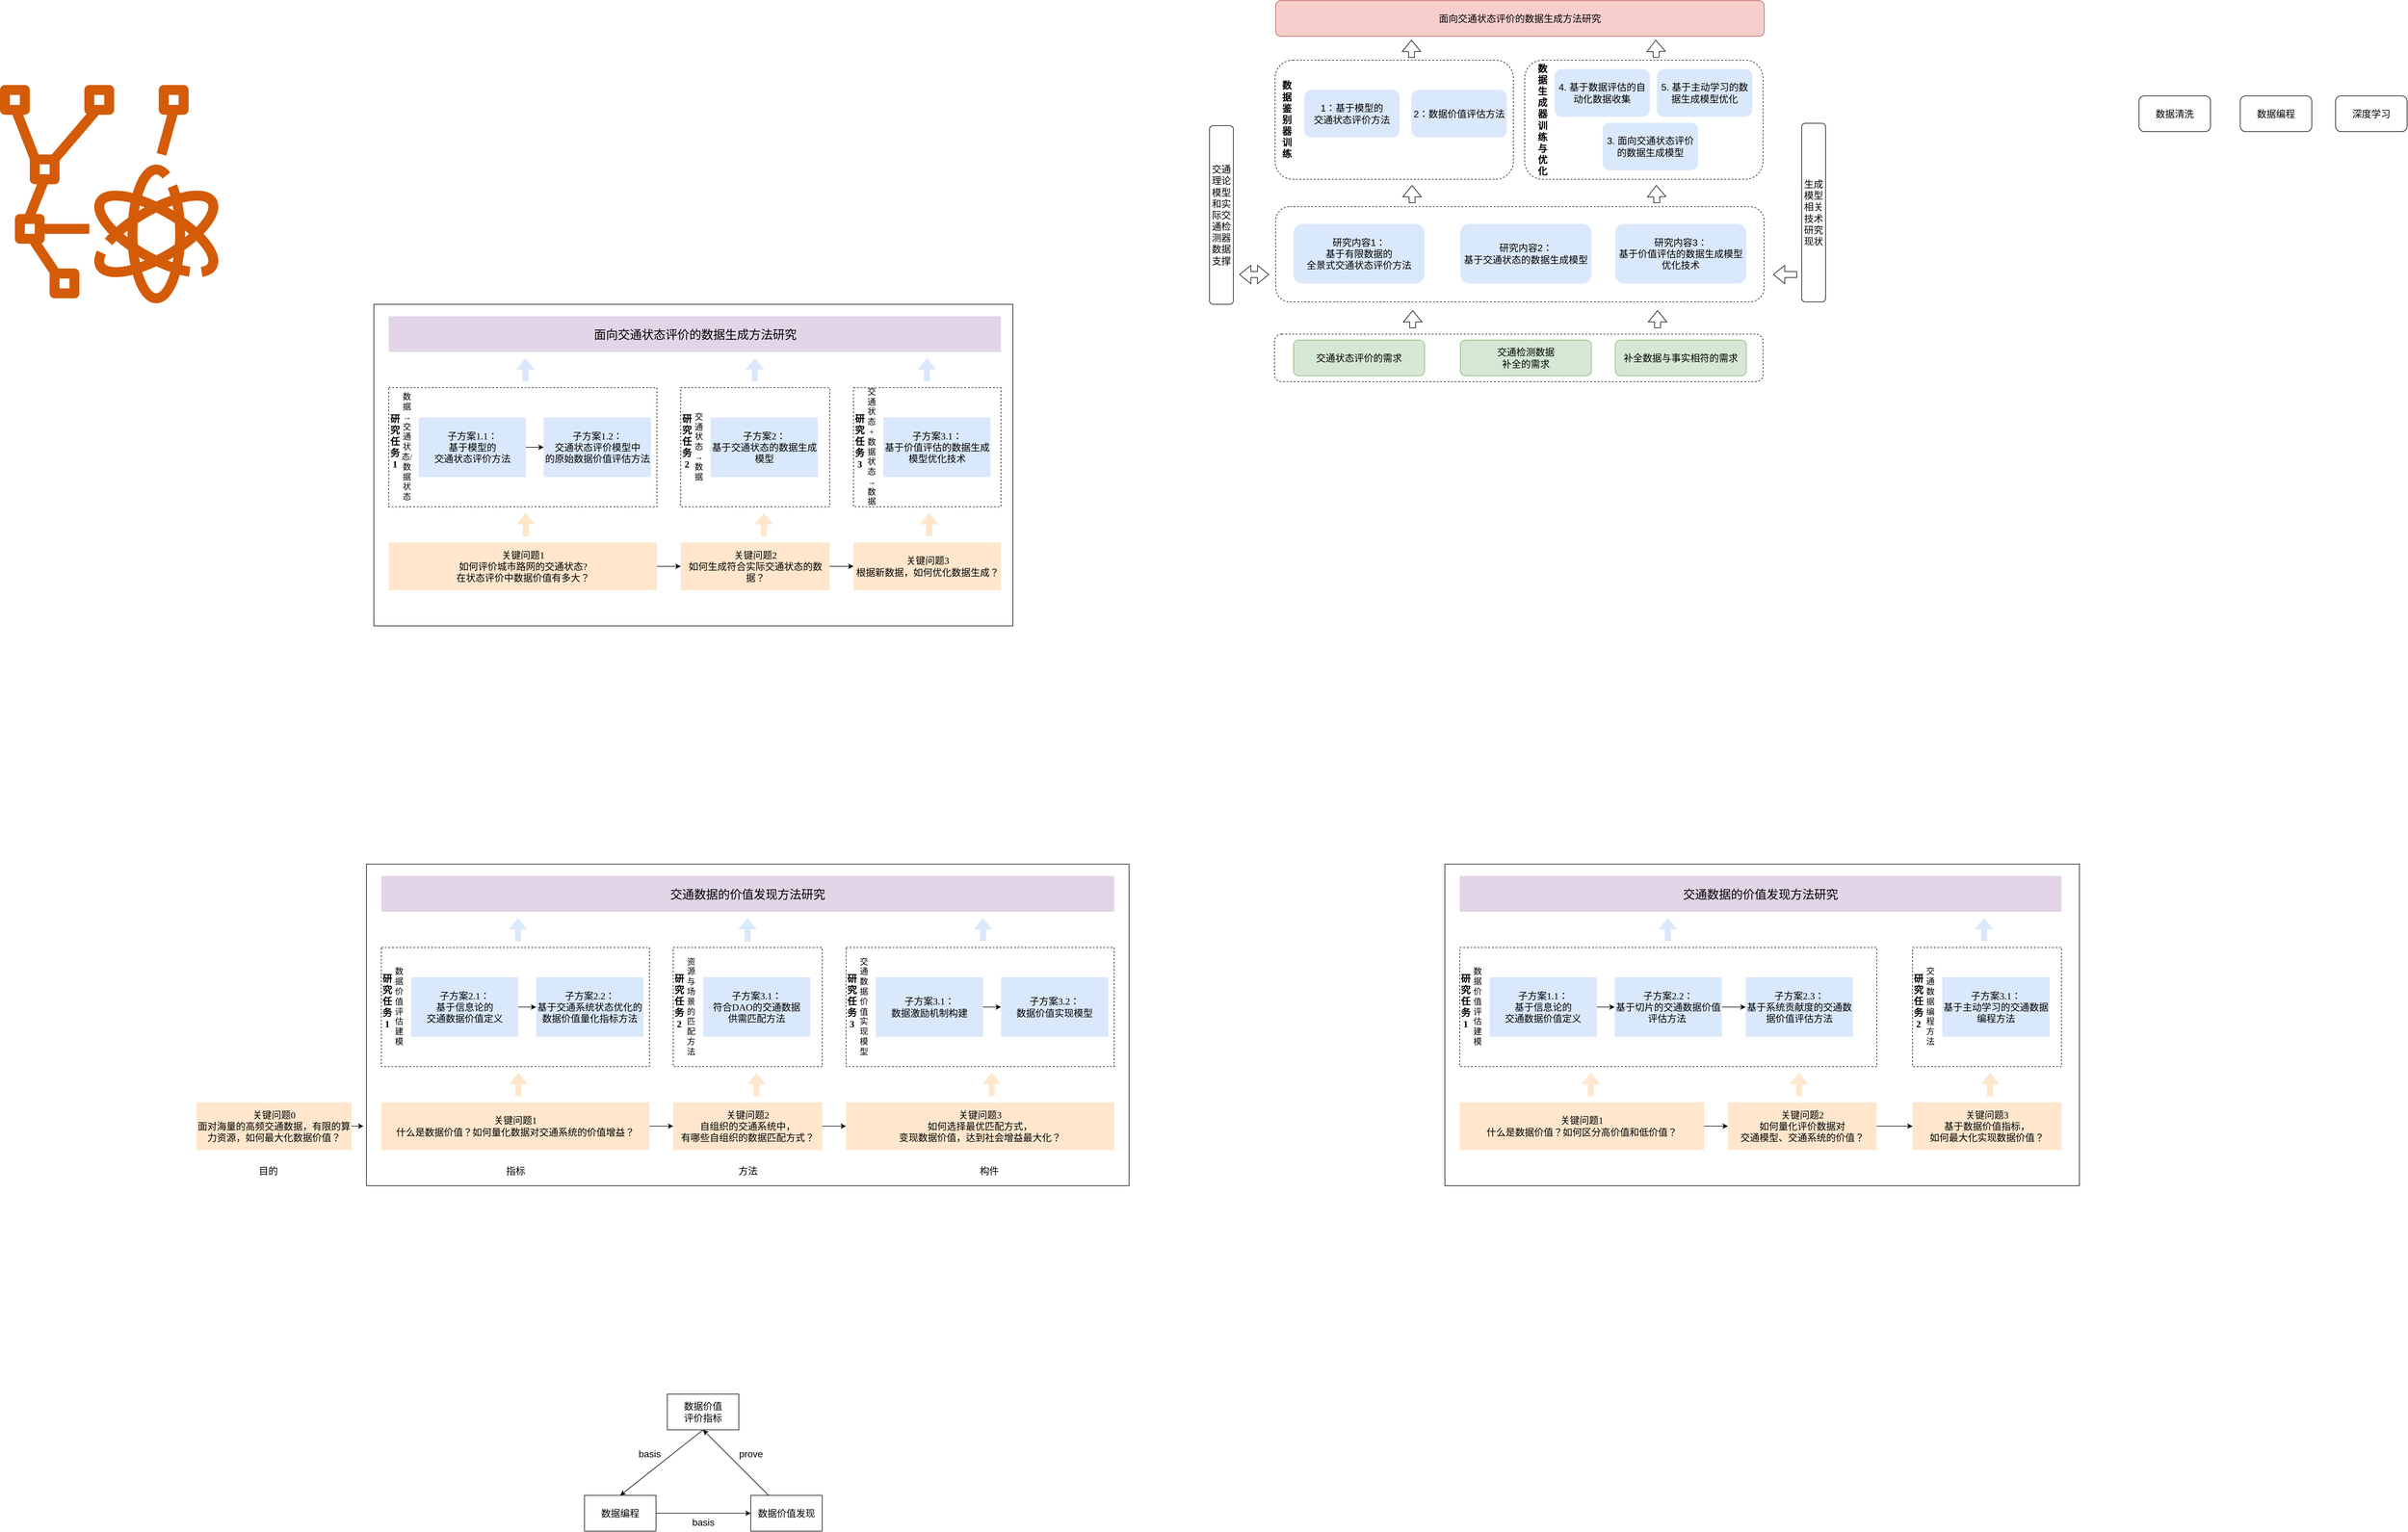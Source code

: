 <mxfile version="20.8.20" type="github">
  <diagram id="SlGQAyXAIa_Ibs_cdTL7" name="第 1 页">
    <mxGraphModel dx="1953" dy="2302" grid="1" gridSize="10" guides="1" tooltips="1" connect="1" arrows="1" fold="1" page="1" pageScale="1" pageWidth="827" pageHeight="1169" math="1" shadow="0">
      <root>
        <mxCell id="0" />
        <mxCell id="1" parent="0" />
        <mxCell id="OhdJKjMLPSLkUOPBoB3H-64" value="" style="rounded=1;whiteSpace=wrap;html=1;fontFamily=Helvetica;fontSize=16;fillColor=none;dashed=1;" vertex="1" parent="1">
          <mxGeometry x="2279" y="-560" width="820" height="80" as="geometry" />
        </mxCell>
        <mxCell id="OhdJKjMLPSLkUOPBoB3H-24" value="" style="rounded=1;whiteSpace=wrap;html=1;fontFamily=Helvetica;fontSize=16;fillColor=none;dashed=1;" vertex="1" parent="1">
          <mxGeometry x="2699" y="-1020" width="400" height="200" as="geometry" />
        </mxCell>
        <mxCell id="OhdJKjMLPSLkUOPBoB3H-23" value="" style="rounded=1;whiteSpace=wrap;html=1;fontFamily=Helvetica;fontSize=16;fillColor=none;dashed=1;" vertex="1" parent="1">
          <mxGeometry x="2280" y="-1020" width="400" height="200" as="geometry" />
        </mxCell>
        <mxCell id="cVe11yx6Q2O1CDadm9Du-27" value="" style="rounded=0;whiteSpace=wrap;html=1;fontSize=16;" parent="1" vertex="1">
          <mxGeometry x="755" y="330" width="1280" height="540" as="geometry" />
        </mxCell>
        <mxCell id="ovte4Cg9hebVTWwPrr68-1" value="&lt;font style=&quot;font-size: 20px;&quot;&gt;交通数据的价值发现方法研究​&lt;/font&gt;" style="rounded=0;whiteSpace=wrap;html=1;fillColor=#e1d5e7;strokeColor=none;fontSize=16;fontFamily=Times New Roman;" parent="1" vertex="1">
          <mxGeometry x="780" y="350" width="1230" height="60" as="geometry" />
        </mxCell>
        <mxCell id="cVe11yx6Q2O1CDadm9Du-20" style="edgeStyle=orthogonalEdgeStyle;rounded=0;orthogonalLoop=1;jettySize=auto;html=1;entryX=0;entryY=0.5;entryDx=0;entryDy=0;" parent="1" source="ovIKTIvtyWdodCo4Q1BT-9" target="cVe11yx6Q2O1CDadm9Du-7" edge="1">
          <mxGeometry relative="1" as="geometry" />
        </mxCell>
        <mxCell id="ovIKTIvtyWdodCo4Q1BT-9" value="关键问题1&lt;br&gt;什么是数据价值？如何量化数据对交通系统的价值增益？" style="rounded=0;whiteSpace=wrap;html=1;fontSize=16;fillColor=#ffe6cc;strokeColor=none;fontFamily=Times New Roman;" parent="1" vertex="1">
          <mxGeometry x="780" y="730" width="450" height="80" as="geometry" />
        </mxCell>
        <mxCell id="ovIKTIvtyWdodCo4Q1BT-21" value="" style="rounded=0;whiteSpace=wrap;html=1;fontFamily=Times New Roman;fontSize=14;fillColor=none;dashed=1;" parent="1" vertex="1">
          <mxGeometry x="780" y="470" width="450" height="200" as="geometry" />
        </mxCell>
        <mxCell id="ovIKTIvtyWdodCo4Q1BT-22" value="&lt;span style=&quot;font-weight: normal;&quot;&gt;子方案2.2：&lt;br&gt;基于交通系统状态优化的数据价值量化指标方法&lt;br&gt;&lt;/span&gt;" style="rounded=0;whiteSpace=wrap;html=1;fillColor=#dae8fc;strokeColor=none;fontSize=16;fontStyle=1;flipH=0;flipV=0;fontFamily=Times New Roman;" parent="1" vertex="1">
          <mxGeometry x="1040" y="520" width="180" height="100" as="geometry" />
        </mxCell>
        <mxCell id="ovIKTIvtyWdodCo4Q1BT-23" value="&lt;b&gt;研究任务1&lt;/b&gt;" style="rounded=0;whiteSpace=wrap;html=1;fontSize=16;fillColor=none;strokeColor=none;fontFamily=Times New Roman;" parent="1" vertex="1">
          <mxGeometry x="780" y="530" width="20" height="60" as="geometry" />
        </mxCell>
        <mxCell id="ovIKTIvtyWdodCo4Q1BT-24" value="数据价值评估建模" style="rounded=0;whiteSpace=wrap;html=1;fontSize=14;fillColor=none;strokeColor=none;fontFamily=Times New Roman;" parent="1" vertex="1">
          <mxGeometry x="800" y="540" width="20" height="60" as="geometry" />
        </mxCell>
        <mxCell id="ovIKTIvtyWdodCo4Q1BT-29" style="edgeStyle=orthogonalEdgeStyle;rounded=0;orthogonalLoop=1;jettySize=auto;html=1;entryX=0;entryY=0.5;entryDx=0;entryDy=0;fontFamily=Times New Roman;fontSize=14;" parent="1" source="ovIKTIvtyWdodCo4Q1BT-28" target="ovIKTIvtyWdodCo4Q1BT-22" edge="1">
          <mxGeometry relative="1" as="geometry" />
        </mxCell>
        <mxCell id="ovIKTIvtyWdodCo4Q1BT-28" value="&lt;span style=&quot;font-weight: normal;&quot;&gt;子方案2.1：&lt;br&gt;&lt;/span&gt;&lt;span style=&quot;font-weight: normal;&quot;&gt;基于信息论的&lt;br&gt;交通数据价值定义&lt;br&gt;&lt;/span&gt;" style="rounded=0;whiteSpace=wrap;html=1;fillColor=#dae8fc;strokeColor=none;fontSize=16;fontStyle=1;flipH=0;flipV=0;fontFamily=Times New Roman;" parent="1" vertex="1">
          <mxGeometry x="830" y="520" width="180" height="100" as="geometry" />
        </mxCell>
        <mxCell id="ovIKTIvtyWdodCo4Q1BT-31" value="" style="shape=flexArrow;endArrow=classic;html=1;rounded=0;fontFamily=Times New Roman;fontSize=14;fillColor=#ffe6cc;strokeColor=none;" parent="1" edge="1">
          <mxGeometry x="0.5" y="-240" width="50" height="50" relative="1" as="geometry">
            <mxPoint x="1010" y="720" as="sourcePoint" />
            <mxPoint x="1010" y="680" as="targetPoint" />
            <mxPoint as="offset" />
          </mxGeometry>
        </mxCell>
        <mxCell id="ovIKTIvtyWdodCo4Q1BT-34" value="" style="shape=flexArrow;endArrow=classic;html=1;rounded=0;fontFamily=Times New Roman;fontSize=14;fillColor=#dae8fc;strokeColor=none;" parent="1" edge="1">
          <mxGeometry x="0.5" y="-240" width="50" height="50" relative="1" as="geometry">
            <mxPoint x="1009.43" y="460" as="sourcePoint" />
            <mxPoint x="1009.43" y="420" as="targetPoint" />
            <mxPoint as="offset" />
          </mxGeometry>
        </mxCell>
        <mxCell id="cVe11yx6Q2O1CDadm9Du-1" value="" style="rounded=0;whiteSpace=wrap;html=1;fontFamily=Times New Roman;fontSize=14;fillColor=none;dashed=1;" parent="1" vertex="1">
          <mxGeometry x="1270" y="470" width="250" height="200" as="geometry" />
        </mxCell>
        <mxCell id="cVe11yx6Q2O1CDadm9Du-3" value="&lt;b&gt;研究任务2&lt;/b&gt;" style="rounded=0;whiteSpace=wrap;html=1;fontSize=16;fillColor=none;strokeColor=none;fontFamily=Times New Roman;" parent="1" vertex="1">
          <mxGeometry x="1270" y="530" width="20" height="60" as="geometry" />
        </mxCell>
        <mxCell id="cVe11yx6Q2O1CDadm9Du-4" value="资源与场景的匹配方法" style="rounded=0;whiteSpace=wrap;html=1;fontSize=14;fillColor=none;strokeColor=none;fontFamily=Times New Roman;" parent="1" vertex="1">
          <mxGeometry x="1290" y="540" width="20" height="60" as="geometry" />
        </mxCell>
        <mxCell id="cVe11yx6Q2O1CDadm9Du-6" value="&lt;span style=&quot;font-weight: normal;&quot;&gt;子方案3.1：&lt;br&gt;&lt;/span&gt;&lt;span style=&quot;font-weight: normal;&quot;&gt;符合DAO的交通数据&lt;br&gt;供需匹配方法&lt;br&gt;&lt;/span&gt;" style="rounded=0;whiteSpace=wrap;html=1;fillColor=#dae8fc;strokeColor=none;fontSize=16;fontStyle=1;flipH=0;flipV=0;fontFamily=Times New Roman;" parent="1" vertex="1">
          <mxGeometry x="1320" y="520" width="180" height="100" as="geometry" />
        </mxCell>
        <mxCell id="cVe11yx6Q2O1CDadm9Du-28" style="edgeStyle=orthogonalEdgeStyle;rounded=0;orthogonalLoop=1;jettySize=auto;html=1;entryX=0;entryY=0.5;entryDx=0;entryDy=0;fontSize=16;" parent="1" source="cVe11yx6Q2O1CDadm9Du-7" target="cVe11yx6Q2O1CDadm9Du-15" edge="1">
          <mxGeometry relative="1" as="geometry" />
        </mxCell>
        <mxCell id="cVe11yx6Q2O1CDadm9Du-7" value="关键问题2&lt;br&gt;自组织的交通系统中，&lt;br&gt;有哪些自组织的数据匹配方式？" style="rounded=0;whiteSpace=wrap;html=1;fontSize=16;fillColor=#ffe6cc;strokeColor=none;fontFamily=Times New Roman;" parent="1" vertex="1">
          <mxGeometry x="1270" y="730" width="250" height="80" as="geometry" />
        </mxCell>
        <mxCell id="cVe11yx6Q2O1CDadm9Du-8" value="" style="shape=flexArrow;endArrow=classic;html=1;rounded=0;fontFamily=Times New Roman;fontSize=14;fillColor=#ffe6cc;strokeColor=none;" parent="1" edge="1">
          <mxGeometry x="0.5" y="-240" width="50" height="50" relative="1" as="geometry">
            <mxPoint x="1409.71" y="720" as="sourcePoint" />
            <mxPoint x="1409.71" y="680" as="targetPoint" />
            <mxPoint as="offset" />
          </mxGeometry>
        </mxCell>
        <mxCell id="cVe11yx6Q2O1CDadm9Du-9" value="" style="rounded=0;whiteSpace=wrap;html=1;fontFamily=Times New Roman;fontSize=14;fillColor=none;dashed=1;" parent="1" vertex="1">
          <mxGeometry x="1560" y="470" width="450" height="200" as="geometry" />
        </mxCell>
        <mxCell id="cVe11yx6Q2O1CDadm9Du-10" value="&lt;span style=&quot;font-weight: normal;&quot;&gt;子方案3.2：&lt;br&gt;数据价值实现模型&lt;br&gt;&lt;/span&gt;" style="rounded=0;whiteSpace=wrap;html=1;fillColor=#dae8fc;strokeColor=none;fontSize=16;fontStyle=1;flipH=0;flipV=0;fontFamily=Times New Roman;" parent="1" vertex="1">
          <mxGeometry x="1820" y="520" width="180" height="100" as="geometry" />
        </mxCell>
        <mxCell id="cVe11yx6Q2O1CDadm9Du-11" value="&lt;b&gt;研究任务3&lt;/b&gt;" style="rounded=0;whiteSpace=wrap;html=1;fontSize=16;fillColor=none;strokeColor=none;fontFamily=Times New Roman;" parent="1" vertex="1">
          <mxGeometry x="1560" y="530" width="20" height="60" as="geometry" />
        </mxCell>
        <mxCell id="cVe11yx6Q2O1CDadm9Du-12" value="交通数据价值实现模型" style="rounded=0;whiteSpace=wrap;html=1;fontSize=14;fillColor=none;strokeColor=none;fontFamily=Times New Roman;" parent="1" vertex="1">
          <mxGeometry x="1580" y="540" width="20" height="60" as="geometry" />
        </mxCell>
        <mxCell id="cVe11yx6Q2O1CDadm9Du-13" style="edgeStyle=orthogonalEdgeStyle;rounded=0;orthogonalLoop=1;jettySize=auto;html=1;entryX=0;entryY=0.5;entryDx=0;entryDy=0;fontFamily=Times New Roman;fontSize=14;" parent="1" source="cVe11yx6Q2O1CDadm9Du-14" target="cVe11yx6Q2O1CDadm9Du-10" edge="1">
          <mxGeometry relative="1" as="geometry" />
        </mxCell>
        <mxCell id="cVe11yx6Q2O1CDadm9Du-14" value="&lt;span style=&quot;font-weight: normal;&quot;&gt;子方案3.1：&lt;br&gt;&lt;/span&gt;&lt;span style=&quot;font-weight: normal;&quot;&gt;数据激励机制构建&lt;br&gt;&lt;/span&gt;" style="rounded=0;whiteSpace=wrap;html=1;fillColor=#dae8fc;strokeColor=none;fontSize=16;fontStyle=1;flipH=0;flipV=0;fontFamily=Times New Roman;" parent="1" vertex="1">
          <mxGeometry x="1610" y="520" width="180" height="100" as="geometry" />
        </mxCell>
        <mxCell id="cVe11yx6Q2O1CDadm9Du-15" value="关键问题3&lt;br&gt;如何选择最优匹配方式，&lt;br&gt;变现数据价值，达到社会增益最大化？" style="rounded=0;whiteSpace=wrap;html=1;fontSize=16;fillColor=#ffe6cc;strokeColor=none;fontFamily=Times New Roman;" parent="1" vertex="1">
          <mxGeometry x="1560" y="730" width="450" height="80" as="geometry" />
        </mxCell>
        <mxCell id="cVe11yx6Q2O1CDadm9Du-16" value="" style="shape=flexArrow;endArrow=classic;html=1;rounded=0;fontFamily=Times New Roman;fontSize=14;fillColor=#ffe6cc;strokeColor=none;" parent="1" edge="1">
          <mxGeometry x="0.5" y="-240" width="50" height="50" relative="1" as="geometry">
            <mxPoint x="1804.43" y="720" as="sourcePoint" />
            <mxPoint x="1804.43" y="680" as="targetPoint" />
            <mxPoint as="offset" />
          </mxGeometry>
        </mxCell>
        <mxCell id="cVe11yx6Q2O1CDadm9Du-19" style="edgeStyle=orthogonalEdgeStyle;rounded=0;orthogonalLoop=1;jettySize=auto;html=1;" parent="1" source="cVe11yx6Q2O1CDadm9Du-18" edge="1">
          <mxGeometry relative="1" as="geometry">
            <mxPoint x="750" y="770" as="targetPoint" />
          </mxGeometry>
        </mxCell>
        <mxCell id="cVe11yx6Q2O1CDadm9Du-18" value="关键问题0&lt;br&gt;面对海量的高频交通数据，有限的算力资源，如何最大化数据价值？" style="rounded=0;whiteSpace=wrap;html=1;fontSize=16;fillColor=#ffe6cc;strokeColor=none;fontFamily=Times New Roman;" parent="1" vertex="1">
          <mxGeometry x="470" y="730" width="260" height="80" as="geometry" />
        </mxCell>
        <mxCell id="cVe11yx6Q2O1CDadm9Du-21" value="目的" style="text;html=1;align=center;verticalAlign=middle;resizable=0;points=[];autosize=1;strokeColor=none;fillColor=none;fontSize=16;" parent="1" vertex="1">
          <mxGeometry x="560" y="830" width="60" height="30" as="geometry" />
        </mxCell>
        <mxCell id="cVe11yx6Q2O1CDadm9Du-22" value="指标" style="text;html=1;align=center;verticalAlign=middle;resizable=0;points=[];autosize=1;strokeColor=none;fillColor=none;fontSize=16;" parent="1" vertex="1">
          <mxGeometry x="975" y="830" width="60" height="30" as="geometry" />
        </mxCell>
        <mxCell id="cVe11yx6Q2O1CDadm9Du-23" value="方法" style="text;html=1;align=center;verticalAlign=middle;resizable=0;points=[];autosize=1;strokeColor=none;fillColor=none;fontSize=16;" parent="1" vertex="1">
          <mxGeometry x="1365" y="830" width="60" height="30" as="geometry" />
        </mxCell>
        <mxCell id="cVe11yx6Q2O1CDadm9Du-24" value="构件" style="text;html=1;align=center;verticalAlign=middle;resizable=0;points=[];autosize=1;strokeColor=none;fillColor=none;fontSize=16;" parent="1" vertex="1">
          <mxGeometry x="1770" y="830" width="60" height="30" as="geometry" />
        </mxCell>
        <mxCell id="cVe11yx6Q2O1CDadm9Du-25" value="" style="shape=flexArrow;endArrow=classic;html=1;rounded=0;fontFamily=Times New Roman;fontSize=14;fillColor=#dae8fc;strokeColor=none;" parent="1" edge="1">
          <mxGeometry x="0.5" y="-240" width="50" height="50" relative="1" as="geometry">
            <mxPoint x="1394.58" y="460.0" as="sourcePoint" />
            <mxPoint x="1394.58" y="420.0" as="targetPoint" />
            <mxPoint as="offset" />
          </mxGeometry>
        </mxCell>
        <mxCell id="cVe11yx6Q2O1CDadm9Du-26" value="" style="shape=flexArrow;endArrow=classic;html=1;rounded=0;fontFamily=Times New Roman;fontSize=14;fillColor=#dae8fc;strokeColor=none;" parent="1" edge="1">
          <mxGeometry x="0.5" y="-240" width="50" height="50" relative="1" as="geometry">
            <mxPoint x="1790" y="460.0" as="sourcePoint" />
            <mxPoint x="1790" y="420.0" as="targetPoint" />
            <mxPoint as="offset" />
          </mxGeometry>
        </mxCell>
        <mxCell id="cVe11yx6Q2O1CDadm9Du-33" style="edgeStyle=none;rounded=0;orthogonalLoop=1;jettySize=auto;html=1;entryX=0.5;entryY=0;entryDx=0;entryDy=0;fontSize=16;exitX=0.5;exitY=1;exitDx=0;exitDy=0;" parent="1" source="cVe11yx6Q2O1CDadm9Du-29" target="cVe11yx6Q2O1CDadm9Du-30" edge="1">
          <mxGeometry relative="1" as="geometry" />
        </mxCell>
        <mxCell id="cVe11yx6Q2O1CDadm9Du-29" value="数据价值&lt;br&gt;评价指标" style="rounded=0;whiteSpace=wrap;html=1;fontSize=16;" parent="1" vertex="1">
          <mxGeometry x="1260" y="1220" width="120" height="60" as="geometry" />
        </mxCell>
        <mxCell id="cVe11yx6Q2O1CDadm9Du-34" style="edgeStyle=none;rounded=0;orthogonalLoop=1;jettySize=auto;html=1;entryX=0;entryY=0.5;entryDx=0;entryDy=0;fontSize=16;" parent="1" source="cVe11yx6Q2O1CDadm9Du-30" target="cVe11yx6Q2O1CDadm9Du-31" edge="1">
          <mxGeometry relative="1" as="geometry" />
        </mxCell>
        <mxCell id="cVe11yx6Q2O1CDadm9Du-30" value="数据编程" style="rounded=0;whiteSpace=wrap;html=1;fontSize=16;" parent="1" vertex="1">
          <mxGeometry x="1121" y="1390" width="120" height="60" as="geometry" />
        </mxCell>
        <mxCell id="cVe11yx6Q2O1CDadm9Du-32" style="rounded=0;orthogonalLoop=1;jettySize=auto;html=1;entryX=0.5;entryY=1;entryDx=0;entryDy=0;fontSize=16;" parent="1" source="cVe11yx6Q2O1CDadm9Du-31" target="cVe11yx6Q2O1CDadm9Du-29" edge="1">
          <mxGeometry relative="1" as="geometry" />
        </mxCell>
        <mxCell id="cVe11yx6Q2O1CDadm9Du-31" value="数据价值发现" style="rounded=0;whiteSpace=wrap;html=1;fontSize=16;" parent="1" vertex="1">
          <mxGeometry x="1400" y="1390" width="120" height="60" as="geometry" />
        </mxCell>
        <mxCell id="cVe11yx6Q2O1CDadm9Du-35" value="prove" style="text;html=1;align=center;verticalAlign=middle;resizable=0;points=[];autosize=1;strokeColor=none;fillColor=none;fontSize=16;" parent="1" vertex="1">
          <mxGeometry x="1370" y="1305" width="60" height="30" as="geometry" />
        </mxCell>
        <mxCell id="cVe11yx6Q2O1CDadm9Du-36" value="basis" style="text;html=1;align=center;verticalAlign=middle;resizable=0;points=[];autosize=1;strokeColor=none;fillColor=none;fontSize=16;" parent="1" vertex="1">
          <mxGeometry x="1200" y="1305" width="60" height="30" as="geometry" />
        </mxCell>
        <mxCell id="cVe11yx6Q2O1CDadm9Du-37" value="basis" style="text;html=1;align=center;verticalAlign=middle;resizable=0;points=[];autosize=1;strokeColor=none;fillColor=none;fontSize=16;" parent="1" vertex="1">
          <mxGeometry x="1290" y="1420" width="60" height="30" as="geometry" />
        </mxCell>
        <mxCell id="cVe11yx6Q2O1CDadm9Du-38" value="" style="rounded=0;whiteSpace=wrap;html=1;fontSize=16;" parent="1" vertex="1">
          <mxGeometry x="2565" y="330" width="1065" height="540" as="geometry" />
        </mxCell>
        <mxCell id="cVe11yx6Q2O1CDadm9Du-64" value="" style="shape=flexArrow;endArrow=classic;html=1;rounded=0;fontFamily=Times New Roman;fontSize=14;fillColor=#ffe6cc;strokeColor=none;" parent="cVe11yx6Q2O1CDadm9Du-38" edge="1">
          <mxGeometry x="0.5" y="-240" width="50" height="50" relative="1" as="geometry">
            <mxPoint x="915.001" y="390" as="sourcePoint" />
            <mxPoint x="915.001" y="350" as="targetPoint" />
            <mxPoint as="offset" />
          </mxGeometry>
        </mxCell>
        <mxCell id="cVe11yx6Q2O1CDadm9Du-72" value="" style="shape=flexArrow;endArrow=classic;html=1;rounded=0;fontFamily=Times New Roman;fontSize=14;fillColor=#dae8fc;strokeColor=none;" parent="cVe11yx6Q2O1CDadm9Du-38" edge="1">
          <mxGeometry x="0.5" y="-240" width="50" height="50" relative="1" as="geometry">
            <mxPoint x="905.002" y="130.0" as="sourcePoint" />
            <mxPoint x="905.002" y="90.0" as="targetPoint" />
            <mxPoint as="offset" />
          </mxGeometry>
        </mxCell>
        <mxCell id="cVe11yx6Q2O1CDadm9Du-39" value="&lt;font style=&quot;font-size: 20px;&quot;&gt;交通数据的价值发现方法研究​&lt;/font&gt;" style="rounded=0;whiteSpace=wrap;html=1;fillColor=#e1d5e7;strokeColor=none;fontSize=16;fontFamily=Times New Roman;" parent="1" vertex="1">
          <mxGeometry x="2590" y="350" width="1010" height="60" as="geometry" />
        </mxCell>
        <mxCell id="cVe11yx6Q2O1CDadm9Du-40" style="edgeStyle=orthogonalEdgeStyle;rounded=0;orthogonalLoop=1;jettySize=auto;html=1;entryX=0;entryY=0.5;entryDx=0;entryDy=0;" parent="1" source="cVe11yx6Q2O1CDadm9Du-41" target="cVe11yx6Q2O1CDadm9Du-55" edge="1">
          <mxGeometry relative="1" as="geometry" />
        </mxCell>
        <mxCell id="cVe11yx6Q2O1CDadm9Du-41" value="关键问题1&lt;br&gt;什么是数据价值？如何区分高价值和低价值？" style="rounded=0;whiteSpace=wrap;html=1;fontSize=16;fillColor=#ffe6cc;strokeColor=none;fontFamily=Times New Roman;" parent="1" vertex="1">
          <mxGeometry x="2590" y="730" width="410" height="80" as="geometry" />
        </mxCell>
        <mxCell id="cVe11yx6Q2O1CDadm9Du-42" value="" style="rounded=0;whiteSpace=wrap;html=1;fontFamily=Times New Roman;fontSize=14;fillColor=none;dashed=1;" parent="1" vertex="1">
          <mxGeometry x="2590" y="470" width="700" height="200" as="geometry" />
        </mxCell>
        <mxCell id="cVe11yx6Q2O1CDadm9Du-73" style="edgeStyle=none;rounded=0;orthogonalLoop=1;jettySize=auto;html=1;fontSize=16;" parent="1" source="cVe11yx6Q2O1CDadm9Du-43" target="cVe11yx6Q2O1CDadm9Du-53" edge="1">
          <mxGeometry relative="1" as="geometry" />
        </mxCell>
        <mxCell id="cVe11yx6Q2O1CDadm9Du-43" value="&lt;span style=&quot;font-weight: normal;&quot;&gt;子方案2.2：&lt;br&gt;基于切片的交通数据价值评估方法&amp;nbsp;&lt;br&gt;&lt;/span&gt;" style="rounded=0;whiteSpace=wrap;html=1;fillColor=#dae8fc;strokeColor=none;fontSize=16;fontStyle=1;flipH=0;flipV=0;fontFamily=Times New Roman;" parent="1" vertex="1">
          <mxGeometry x="2850" y="520" width="180" height="100" as="geometry" />
        </mxCell>
        <mxCell id="cVe11yx6Q2O1CDadm9Du-44" value="&lt;b&gt;研究任务1&lt;/b&gt;" style="rounded=0;whiteSpace=wrap;html=1;fontSize=16;fillColor=none;strokeColor=none;fontFamily=Times New Roman;" parent="1" vertex="1">
          <mxGeometry x="2590" y="530" width="20" height="60" as="geometry" />
        </mxCell>
        <mxCell id="cVe11yx6Q2O1CDadm9Du-45" value="数据价值评估建模" style="rounded=0;whiteSpace=wrap;html=1;fontSize=14;fillColor=none;strokeColor=none;fontFamily=Times New Roman;" parent="1" vertex="1">
          <mxGeometry x="2610" y="540" width="20" height="60" as="geometry" />
        </mxCell>
        <mxCell id="cVe11yx6Q2O1CDadm9Du-46" style="edgeStyle=orthogonalEdgeStyle;rounded=0;orthogonalLoop=1;jettySize=auto;html=1;entryX=0;entryY=0.5;entryDx=0;entryDy=0;fontFamily=Times New Roman;fontSize=14;" parent="1" source="cVe11yx6Q2O1CDadm9Du-47" target="cVe11yx6Q2O1CDadm9Du-43" edge="1">
          <mxGeometry relative="1" as="geometry" />
        </mxCell>
        <mxCell id="cVe11yx6Q2O1CDadm9Du-47" value="&lt;span style=&quot;font-weight: normal;&quot;&gt;子方案1.1：&lt;br&gt;&lt;/span&gt;&lt;span style=&quot;font-weight: normal;&quot;&gt;基于信息论的&lt;br&gt;交通数据价值定义&lt;br&gt;&lt;/span&gt;" style="rounded=0;whiteSpace=wrap;html=1;fillColor=#dae8fc;strokeColor=none;fontSize=16;fontStyle=1;flipH=0;flipV=0;fontFamily=Times New Roman;" parent="1" vertex="1">
          <mxGeometry x="2640" y="520" width="180" height="100" as="geometry" />
        </mxCell>
        <mxCell id="cVe11yx6Q2O1CDadm9Du-48" value="" style="shape=flexArrow;endArrow=classic;html=1;rounded=0;fontFamily=Times New Roman;fontSize=14;fillColor=#ffe6cc;strokeColor=none;" parent="1" edge="1">
          <mxGeometry x="0.5" y="-240" width="50" height="50" relative="1" as="geometry">
            <mxPoint x="2810.0" y="720" as="sourcePoint" />
            <mxPoint x="2810.0" y="680" as="targetPoint" />
            <mxPoint as="offset" />
          </mxGeometry>
        </mxCell>
        <mxCell id="cVe11yx6Q2O1CDadm9Du-49" value="" style="shape=flexArrow;endArrow=classic;html=1;rounded=0;fontFamily=Times New Roman;fontSize=14;fillColor=#dae8fc;strokeColor=none;" parent="1" edge="1">
          <mxGeometry x="0.5" y="-240" width="50" height="50" relative="1" as="geometry">
            <mxPoint x="2939.41" y="460" as="sourcePoint" />
            <mxPoint x="2939.41" y="420" as="targetPoint" />
            <mxPoint as="offset" />
          </mxGeometry>
        </mxCell>
        <mxCell id="cVe11yx6Q2O1CDadm9Du-53" value="&lt;span style=&quot;font-weight: normal;&quot;&gt;子方案2.3：&lt;br&gt;基于系统贡献度的交通数据价值评估方法&lt;br&gt;&lt;/span&gt;" style="rounded=0;whiteSpace=wrap;html=1;fillColor=#dae8fc;strokeColor=none;fontSize=16;fontStyle=1;flipH=0;flipV=0;fontFamily=Times New Roman;" parent="1" vertex="1">
          <mxGeometry x="3070" y="520" width="180" height="100" as="geometry" />
        </mxCell>
        <mxCell id="cVe11yx6Q2O1CDadm9Du-54" style="edgeStyle=orthogonalEdgeStyle;rounded=0;orthogonalLoop=1;jettySize=auto;html=1;entryX=0;entryY=0.5;entryDx=0;entryDy=0;fontSize=16;" parent="1" source="cVe11yx6Q2O1CDadm9Du-55" target="cVe11yx6Q2O1CDadm9Du-63" edge="1">
          <mxGeometry relative="1" as="geometry" />
        </mxCell>
        <mxCell id="cVe11yx6Q2O1CDadm9Du-55" value="关键问题2&lt;br&gt;如何量化评价数据对&lt;br&gt;交通模型、交通系统的价值？" style="rounded=0;whiteSpace=wrap;html=1;fontSize=16;fillColor=#ffe6cc;strokeColor=none;fontFamily=Times New Roman;" parent="1" vertex="1">
          <mxGeometry x="3040" y="730" width="250" height="80" as="geometry" />
        </mxCell>
        <mxCell id="cVe11yx6Q2O1CDadm9Du-56" value="" style="shape=flexArrow;endArrow=classic;html=1;rounded=0;fontFamily=Times New Roman;fontSize=14;fillColor=#ffe6cc;strokeColor=none;" parent="1" edge="1">
          <mxGeometry x="0.5" y="-240" width="50" height="50" relative="1" as="geometry">
            <mxPoint x="3159.41" y="720" as="sourcePoint" />
            <mxPoint x="3159.41" y="680" as="targetPoint" />
            <mxPoint as="offset" />
          </mxGeometry>
        </mxCell>
        <mxCell id="cVe11yx6Q2O1CDadm9Du-57" value="" style="rounded=0;whiteSpace=wrap;html=1;fontFamily=Times New Roman;fontSize=14;fillColor=none;dashed=1;" parent="1" vertex="1">
          <mxGeometry x="3350" y="470" width="250" height="200" as="geometry" />
        </mxCell>
        <mxCell id="cVe11yx6Q2O1CDadm9Du-59" value="&lt;b&gt;研究任务2&lt;/b&gt;" style="rounded=0;whiteSpace=wrap;html=1;fontSize=16;fillColor=none;strokeColor=none;fontFamily=Times New Roman;" parent="1" vertex="1">
          <mxGeometry x="3350" y="530" width="20" height="60" as="geometry" />
        </mxCell>
        <mxCell id="cVe11yx6Q2O1CDadm9Du-60" value="交通数据编程方法" style="rounded=0;whiteSpace=wrap;html=1;fontSize=14;fillColor=none;strokeColor=none;fontFamily=Times New Roman;" parent="1" vertex="1">
          <mxGeometry x="3370" y="540" width="20" height="60" as="geometry" />
        </mxCell>
        <mxCell id="cVe11yx6Q2O1CDadm9Du-62" value="&lt;span style=&quot;font-weight: normal;&quot;&gt;子方案3.1：&lt;br&gt;基于主动学习的交通数据编程方法&lt;br&gt;&lt;/span&gt;" style="rounded=0;whiteSpace=wrap;html=1;fillColor=#dae8fc;strokeColor=none;fontSize=16;fontStyle=1;flipH=0;flipV=0;fontFamily=Times New Roman;" parent="1" vertex="1">
          <mxGeometry x="3400" y="520" width="180" height="100" as="geometry" />
        </mxCell>
        <mxCell id="cVe11yx6Q2O1CDadm9Du-63" value="关键问题3&lt;br&gt;基于数据价值指标，&lt;br&gt;如何最大化实现数据价值？" style="rounded=0;whiteSpace=wrap;html=1;fontSize=16;fillColor=#ffe6cc;strokeColor=none;fontFamily=Times New Roman;" parent="1" vertex="1">
          <mxGeometry x="3350" y="730" width="250" height="80" as="geometry" />
        </mxCell>
        <mxCell id="tTahqNga5wB2Y6Uy57lC-1" value="" style="rounded=0;whiteSpace=wrap;html=1;fontSize=16;" parent="1" vertex="1">
          <mxGeometry x="767.5" y="-610" width="1072.5" height="540" as="geometry" />
        </mxCell>
        <mxCell id="tTahqNga5wB2Y6Uy57lC-2" value="&lt;font style=&quot;font-size: 20px;&quot;&gt;面向交通状态评价的数据生成方法研究&lt;/font&gt;" style="rounded=0;whiteSpace=wrap;html=1;fillColor=#e1d5e7;strokeColor=none;fontSize=16;fontFamily=Times New Roman;" parent="1" vertex="1">
          <mxGeometry x="792.5" y="-590" width="1027.5" height="60" as="geometry" />
        </mxCell>
        <mxCell id="tTahqNga5wB2Y6Uy57lC-3" style="edgeStyle=orthogonalEdgeStyle;rounded=0;orthogonalLoop=1;jettySize=auto;html=1;entryX=0;entryY=0.5;entryDx=0;entryDy=0;" parent="1" source="tTahqNga5wB2Y6Uy57lC-4" target="tTahqNga5wB2Y6Uy57lC-18" edge="1">
          <mxGeometry relative="1" as="geometry" />
        </mxCell>
        <mxCell id="tTahqNga5wB2Y6Uy57lC-4" value="关键问题1&lt;br&gt;如何评价城市路网的交通状态?&lt;br&gt;在状态评价中数据价值有多大？" style="rounded=0;whiteSpace=wrap;html=1;fontSize=16;fillColor=#ffe6cc;strokeColor=none;fontFamily=Times New Roman;" parent="1" vertex="1">
          <mxGeometry x="792.5" y="-210" width="450" height="80" as="geometry" />
        </mxCell>
        <mxCell id="tTahqNga5wB2Y6Uy57lC-5" value="" style="rounded=0;whiteSpace=wrap;html=1;fontFamily=Times New Roman;fontSize=14;fillColor=none;dashed=1;" parent="1" vertex="1">
          <mxGeometry x="792.5" y="-470" width="450" height="200" as="geometry" />
        </mxCell>
        <mxCell id="tTahqNga5wB2Y6Uy57lC-6" value="&lt;span style=&quot;font-weight: normal;&quot;&gt;子方案1.2：&lt;br&gt;交通状态评价模型中&lt;br&gt;的原始数据价值评估方法&lt;br&gt;&lt;/span&gt;" style="rounded=0;whiteSpace=wrap;html=1;fillColor=#dae8fc;strokeColor=none;fontSize=16;fontStyle=1;flipH=0;flipV=0;fontFamily=Times New Roman;" parent="1" vertex="1">
          <mxGeometry x="1052.5" y="-420" width="180" height="100" as="geometry" />
        </mxCell>
        <mxCell id="tTahqNga5wB2Y6Uy57lC-7" value="&lt;b&gt;研究任务1&lt;/b&gt;" style="rounded=0;whiteSpace=wrap;html=1;fontSize=16;fillColor=none;strokeColor=none;fontFamily=Times New Roman;" parent="1" vertex="1">
          <mxGeometry x="792.5" y="-410" width="20" height="60" as="geometry" />
        </mxCell>
        <mxCell id="tTahqNga5wB2Y6Uy57lC-8" value="数据→交通状态/数据状态" style="rounded=0;whiteSpace=wrap;html=1;fontSize=14;fillColor=none;strokeColor=none;fontFamily=Times New Roman;" parent="1" vertex="1">
          <mxGeometry x="812.5" y="-400" width="20" height="60" as="geometry" />
        </mxCell>
        <mxCell id="tTahqNga5wB2Y6Uy57lC-9" style="edgeStyle=orthogonalEdgeStyle;rounded=0;orthogonalLoop=1;jettySize=auto;html=1;entryX=0;entryY=0.5;entryDx=0;entryDy=0;fontFamily=Times New Roman;fontSize=14;" parent="1" source="tTahqNga5wB2Y6Uy57lC-10" target="tTahqNga5wB2Y6Uy57lC-6" edge="1">
          <mxGeometry relative="1" as="geometry" />
        </mxCell>
        <mxCell id="tTahqNga5wB2Y6Uy57lC-10" value="&lt;span style=&quot;font-weight: normal;&quot;&gt;子方案1.1：&lt;br&gt;&lt;/span&gt;&lt;span style=&quot;font-weight: normal;&quot;&gt;基于模型的&lt;br&gt;交通状态评价方法&lt;br&gt;&lt;/span&gt;" style="rounded=0;whiteSpace=wrap;html=1;fillColor=#dae8fc;strokeColor=none;fontSize=16;fontStyle=1;flipH=0;flipV=0;fontFamily=Times New Roman;" parent="1" vertex="1">
          <mxGeometry x="842.5" y="-420" width="180" height="100" as="geometry" />
        </mxCell>
        <mxCell id="tTahqNga5wB2Y6Uy57lC-11" value="" style="shape=flexArrow;endArrow=classic;html=1;rounded=0;fontFamily=Times New Roman;fontSize=14;fillColor=#ffe6cc;strokeColor=none;" parent="1" edge="1">
          <mxGeometry x="0.5" y="-240" width="50" height="50" relative="1" as="geometry">
            <mxPoint x="1022.5" y="-220" as="sourcePoint" />
            <mxPoint x="1022.5" y="-260" as="targetPoint" />
            <mxPoint as="offset" />
          </mxGeometry>
        </mxCell>
        <mxCell id="tTahqNga5wB2Y6Uy57lC-12" value="" style="shape=flexArrow;endArrow=classic;html=1;rounded=0;fontFamily=Times New Roman;fontSize=14;fillColor=#dae8fc;strokeColor=none;" parent="1" edge="1">
          <mxGeometry x="0.5" y="-240" width="50" height="50" relative="1" as="geometry">
            <mxPoint x="1021.93" y="-480" as="sourcePoint" />
            <mxPoint x="1021.93" y="-520" as="targetPoint" />
            <mxPoint as="offset" />
          </mxGeometry>
        </mxCell>
        <mxCell id="tTahqNga5wB2Y6Uy57lC-13" value="" style="rounded=0;whiteSpace=wrap;html=1;fontFamily=Times New Roman;fontSize=14;fillColor=none;dashed=1;" parent="1" vertex="1">
          <mxGeometry x="1282.5" y="-470" width="250" height="200" as="geometry" />
        </mxCell>
        <mxCell id="tTahqNga5wB2Y6Uy57lC-14" value="&lt;b&gt;研究任务2&lt;/b&gt;" style="rounded=0;whiteSpace=wrap;html=1;fontSize=16;fillColor=none;strokeColor=none;fontFamily=Times New Roman;" parent="1" vertex="1">
          <mxGeometry x="1282.5" y="-410" width="20" height="60" as="geometry" />
        </mxCell>
        <mxCell id="tTahqNga5wB2Y6Uy57lC-15" value="交通状态→数据" style="rounded=0;whiteSpace=wrap;html=1;fontSize=14;fillColor=none;strokeColor=none;fontFamily=Times New Roman;" parent="1" vertex="1">
          <mxGeometry x="1302.5" y="-400" width="20" height="60" as="geometry" />
        </mxCell>
        <mxCell id="tTahqNga5wB2Y6Uy57lC-16" value="&lt;span style=&quot;font-weight: normal;&quot;&gt;子方案2：&lt;br&gt;基于交通状态的数据生成模型&lt;/span&gt;" style="rounded=0;whiteSpace=wrap;html=1;fillColor=#dae8fc;strokeColor=none;fontSize=16;fontStyle=1;flipH=0;flipV=0;fontFamily=Times New Roman;" parent="1" vertex="1">
          <mxGeometry x="1332.5" y="-420" width="180" height="100" as="geometry" />
        </mxCell>
        <mxCell id="tTahqNga5wB2Y6Uy57lC-17" style="edgeStyle=orthogonalEdgeStyle;rounded=0;orthogonalLoop=1;jettySize=auto;html=1;entryX=0;entryY=0.5;entryDx=0;entryDy=0;fontSize=16;" parent="1" source="tTahqNga5wB2Y6Uy57lC-18" target="tTahqNga5wB2Y6Uy57lC-26" edge="1">
          <mxGeometry relative="1" as="geometry" />
        </mxCell>
        <mxCell id="tTahqNga5wB2Y6Uy57lC-18" value="关键问题2&lt;br&gt;如何生成符合实际交通状态的数据？" style="rounded=0;whiteSpace=wrap;html=1;fontSize=16;fillColor=#ffe6cc;strokeColor=none;fontFamily=Times New Roman;" parent="1" vertex="1">
          <mxGeometry x="1282.5" y="-210" width="250" height="80" as="geometry" />
        </mxCell>
        <mxCell id="tTahqNga5wB2Y6Uy57lC-19" value="" style="shape=flexArrow;endArrow=classic;html=1;rounded=0;fontFamily=Times New Roman;fontSize=14;fillColor=#ffe6cc;strokeColor=none;" parent="1" edge="1">
          <mxGeometry x="0.5" y="-240" width="50" height="50" relative="1" as="geometry">
            <mxPoint x="1422.21" y="-220" as="sourcePoint" />
            <mxPoint x="1422.21" y="-260" as="targetPoint" />
            <mxPoint as="offset" />
          </mxGeometry>
        </mxCell>
        <mxCell id="tTahqNga5wB2Y6Uy57lC-20" value="" style="rounded=0;whiteSpace=wrap;html=1;fontFamily=Times New Roman;fontSize=14;fillColor=none;dashed=1;" parent="1" vertex="1">
          <mxGeometry x="1572.5" y="-470" width="247.5" height="200" as="geometry" />
        </mxCell>
        <mxCell id="tTahqNga5wB2Y6Uy57lC-22" value="&lt;b&gt;研究任务3&lt;/b&gt;" style="rounded=0;whiteSpace=wrap;html=1;fontSize=16;fillColor=none;strokeColor=none;fontFamily=Times New Roman;" parent="1" vertex="1">
          <mxGeometry x="1572.5" y="-410" width="20" height="60" as="geometry" />
        </mxCell>
        <mxCell id="tTahqNga5wB2Y6Uy57lC-23" value="交通状态+ 数据状态→数据" style="rounded=0;whiteSpace=wrap;html=1;fontSize=14;fillColor=none;strokeColor=none;fontFamily=Times New Roman;" parent="1" vertex="1">
          <mxGeometry x="1592.5" y="-400" width="20" height="60" as="geometry" />
        </mxCell>
        <mxCell id="tTahqNga5wB2Y6Uy57lC-25" value="&lt;span style=&quot;font-weight: normal;&quot;&gt;子方案3.1：&lt;br&gt;基于价值评估的数据生成模型优化技术&lt;br&gt;&lt;/span&gt;" style="rounded=0;whiteSpace=wrap;html=1;fillColor=#dae8fc;strokeColor=none;fontSize=16;fontStyle=1;flipH=0;flipV=0;fontFamily=Times New Roman;" parent="1" vertex="1">
          <mxGeometry x="1622.5" y="-420" width="180" height="100" as="geometry" />
        </mxCell>
        <mxCell id="tTahqNga5wB2Y6Uy57lC-26" value="关键问题3&lt;br&gt;根据新数据，如何优化数据生成？" style="rounded=0;whiteSpace=wrap;html=1;fontSize=16;fillColor=#ffe6cc;strokeColor=none;fontFamily=Times New Roman;" parent="1" vertex="1">
          <mxGeometry x="1572.5" y="-210" width="247.5" height="80" as="geometry" />
        </mxCell>
        <mxCell id="tTahqNga5wB2Y6Uy57lC-27" value="" style="shape=flexArrow;endArrow=classic;html=1;rounded=0;fontFamily=Times New Roman;fontSize=14;fillColor=#ffe6cc;strokeColor=none;" parent="1" edge="1">
          <mxGeometry x="0.5" y="-240" width="50" height="50" relative="1" as="geometry">
            <mxPoint x="1699.47" y="-220" as="sourcePoint" />
            <mxPoint x="1699.47" y="-260" as="targetPoint" />
            <mxPoint as="offset" />
          </mxGeometry>
        </mxCell>
        <mxCell id="tTahqNga5wB2Y6Uy57lC-32" value="" style="shape=flexArrow;endArrow=classic;html=1;rounded=0;fontFamily=Times New Roman;fontSize=14;fillColor=#dae8fc;strokeColor=none;" parent="1" edge="1">
          <mxGeometry x="0.5" y="-240" width="50" height="50" relative="1" as="geometry">
            <mxPoint x="1407.08" y="-480.0" as="sourcePoint" />
            <mxPoint x="1407.08" y="-520.0" as="targetPoint" />
            <mxPoint as="offset" />
          </mxGeometry>
        </mxCell>
        <mxCell id="tTahqNga5wB2Y6Uy57lC-33" value="" style="shape=flexArrow;endArrow=classic;html=1;rounded=0;fontFamily=Times New Roman;fontSize=14;fillColor=#dae8fc;strokeColor=none;" parent="1" edge="1">
          <mxGeometry x="0.5" y="-240" width="50" height="50" relative="1" as="geometry">
            <mxPoint x="1695.82" y="-480.0" as="sourcePoint" />
            <mxPoint x="1695.82" y="-520.0" as="targetPoint" />
            <mxPoint as="offset" />
          </mxGeometry>
        </mxCell>
        <mxCell id="tTahqNga5wB2Y6Uy57lC-36" value="" style="sketch=0;outlineConnect=0;fontColor=#232F3E;gradientColor=none;fillColor=#D45B07;strokeColor=none;dashed=0;verticalLabelPosition=bottom;verticalAlign=top;align=center;html=1;fontSize=12;fontStyle=0;aspect=fixed;pointerEvents=1;shape=mxgraph.aws4.braket_tensor_network;" parent="1" vertex="1">
          <mxGeometry x="140" y="-980" width="370" height="370" as="geometry" />
        </mxCell>
        <mxCell id="OhdJKjMLPSLkUOPBoB3H-7" value="&lt;span style=&quot;font-weight: normal;&quot;&gt;2：数据价值评估方法&lt;br&gt;&lt;/span&gt;" style="rounded=1;whiteSpace=wrap;html=1;fillColor=#dae8fc;strokeColor=none;fontSize=16;fontStyle=1;flipH=0;flipV=0;fontFamily=Helvetica;" vertex="1" parent="1">
          <mxGeometry x="2509" y="-970" width="160" height="80" as="geometry" />
        </mxCell>
        <mxCell id="OhdJKjMLPSLkUOPBoB3H-11" value="&lt;span style=&quot;font-weight: normal;&quot;&gt;1：&lt;/span&gt;&lt;span style=&quot;font-weight: normal;&quot;&gt;基于模型的&lt;br&gt;交通状态评价方法&lt;br&gt;&lt;/span&gt;" style="rounded=1;whiteSpace=wrap;html=1;fillColor=#dae8fc;strokeColor=none;fontSize=16;fontStyle=1;flipH=0;flipV=0;fontFamily=Helvetica;" vertex="1" parent="1">
          <mxGeometry x="2329" y="-970" width="160" height="80" as="geometry" />
        </mxCell>
        <mxCell id="OhdJKjMLPSLkUOPBoB3H-12" value="" style="shape=flexArrow;endArrow=classic;html=1;rounded=0;fontFamily=Times New Roman;fontSize=14;" edge="1" parent="1">
          <mxGeometry x="0.5" y="-240" width="50" height="50" relative="1" as="geometry">
            <mxPoint x="2510" y="-780" as="sourcePoint" />
            <mxPoint x="2510" y="-810" as="targetPoint" />
            <mxPoint as="offset" />
          </mxGeometry>
        </mxCell>
        <mxCell id="OhdJKjMLPSLkUOPBoB3H-16" value="&lt;span style=&quot;font-weight: normal;&quot;&gt;3.&amp;nbsp;面向交通状态评价的数据生成模型&lt;/span&gt;" style="rounded=1;whiteSpace=wrap;html=1;fillColor=#dae8fc;strokeColor=none;fontSize=16;fontStyle=1;flipH=0;flipV=0;fontFamily=Helvetica;" vertex="1" parent="1">
          <mxGeometry x="2830" y="-915" width="160" height="80" as="geometry" />
        </mxCell>
        <mxCell id="OhdJKjMLPSLkUOPBoB3H-20" value="&lt;span style=&quot;font-weight: normal;&quot;&gt;5. 基于主动学习的数据生成模型优化&lt;/span&gt;" style="rounded=1;whiteSpace=wrap;html=1;fillColor=#dae8fc;strokeColor=none;fontSize=16;fontStyle=1;flipH=0;flipV=0;fontFamily=Helvetica;" vertex="1" parent="1">
          <mxGeometry x="2921" y="-1005" width="160" height="80" as="geometry" />
        </mxCell>
        <mxCell id="OhdJKjMLPSLkUOPBoB3H-21" value="" style="shape=flexArrow;endArrow=classic;html=1;rounded=0;fontFamily=Times New Roman;fontSize=14;" edge="1" parent="1">
          <mxGeometry x="0.5" y="-240" width="50" height="50" relative="1" as="geometry">
            <mxPoint x="2920.82" y="-780.0" as="sourcePoint" />
            <mxPoint x="2920" y="-810" as="targetPoint" />
            <mxPoint as="offset" />
          </mxGeometry>
        </mxCell>
        <mxCell id="OhdJKjMLPSLkUOPBoB3H-25" value="交通检测数据&lt;br style=&quot;border-color: var(--border-color); font-size: 16px;&quot;&gt;补全的需求" style="rounded=1;whiteSpace=wrap;html=1;fontSize=16;fillColor=#d5e8d4;strokeColor=#82b366;" vertex="1" parent="1">
          <mxGeometry x="2591" y="-550" width="220" height="60" as="geometry" />
        </mxCell>
        <mxCell id="OhdJKjMLPSLkUOPBoB3H-26" value="交通状态评价的需求" style="rounded=1;whiteSpace=wrap;html=1;fontSize=16;fillColor=#d5e8d4;strokeColor=#82b366;" vertex="1" parent="1">
          <mxGeometry x="2311" y="-550" width="220" height="60" as="geometry" />
        </mxCell>
        <mxCell id="OhdJKjMLPSLkUOPBoB3H-27" value="补全数据与事实相符的需求" style="rounded=1;whiteSpace=wrap;html=1;fontSize=16;fillColor=#d5e8d4;strokeColor=#82b366;" vertex="1" parent="1">
          <mxGeometry x="2851" y="-550" width="220" height="60" as="geometry" />
        </mxCell>
        <mxCell id="OhdJKjMLPSLkUOPBoB3H-31" value="&lt;b&gt;数据鉴别器训练&lt;/b&gt;" style="rounded=0;whiteSpace=wrap;html=1;fontSize=16;fillColor=none;strokeColor=none;fontFamily=Times New Roman;" vertex="1" parent="1">
          <mxGeometry x="2290" y="-950" width="20" height="60" as="geometry" />
        </mxCell>
        <mxCell id="OhdJKjMLPSLkUOPBoB3H-32" value="&lt;b&gt;数据生成器训练与优化&lt;/b&gt;" style="rounded=0;whiteSpace=wrap;html=1;fontSize=16;fillColor=none;strokeColor=none;fontFamily=Times New Roman;" vertex="1" parent="1">
          <mxGeometry x="2719" y="-950" width="20" height="60" as="geometry" />
        </mxCell>
        <mxCell id="OhdJKjMLPSLkUOPBoB3H-35" value="" style="rounded=1;whiteSpace=wrap;html=1;fontFamily=Helvetica;fontSize=16;fillColor=none;dashed=1;" vertex="1" parent="1">
          <mxGeometry x="2281" y="-774" width="820" height="160" as="geometry" />
        </mxCell>
        <mxCell id="OhdJKjMLPSLkUOPBoB3H-40" value="&lt;span style=&quot;font-weight: normal;&quot;&gt;研究内容1：&lt;br&gt;基于有限数据的&lt;br&gt;全景式交通状态评价方法&lt;br&gt;&lt;/span&gt;" style="rounded=1;whiteSpace=wrap;html=1;fillColor=#dae8fc;strokeColor=none;fontSize=16;fontStyle=1;flipH=0;flipV=0;fontFamily=Helvetica;" vertex="1" parent="1">
          <mxGeometry x="2311" y="-745" width="220" height="100" as="geometry" />
        </mxCell>
        <mxCell id="OhdJKjMLPSLkUOPBoB3H-41" value="" style="shape=flexArrow;endArrow=classic;html=1;rounded=0;fontFamily=Times New Roman;fontSize=14;" edge="1" parent="1">
          <mxGeometry x="0.5" y="-240" width="50" height="50" relative="1" as="geometry">
            <mxPoint x="2511" y="-570" as="sourcePoint" />
            <mxPoint x="2511" y="-600" as="targetPoint" />
            <mxPoint as="offset" />
          </mxGeometry>
        </mxCell>
        <mxCell id="OhdJKjMLPSLkUOPBoB3H-45" value="&lt;span style=&quot;font-weight: normal;&quot;&gt;研究内容2：&lt;br&gt;基于交通状态的数据生成模型&lt;/span&gt;" style="rounded=1;whiteSpace=wrap;html=1;fillColor=#dae8fc;strokeColor=none;fontSize=16;fontStyle=1;flipH=0;flipV=0;fontFamily=Helvetica;" vertex="1" parent="1">
          <mxGeometry x="2591" y="-745" width="220" height="100" as="geometry" />
        </mxCell>
        <mxCell id="OhdJKjMLPSLkUOPBoB3H-46" value="" style="shape=flexArrow;endArrow=classic;html=1;rounded=0;fontFamily=Times New Roman;fontSize=14;" edge="1" parent="1">
          <mxGeometry x="0.5" y="-240" width="50" height="50" relative="1" as="geometry">
            <mxPoint x="2922" y="-570" as="sourcePoint" />
            <mxPoint x="2922" y="-600" as="targetPoint" />
            <mxPoint as="offset" />
          </mxGeometry>
        </mxCell>
        <mxCell id="OhdJKjMLPSLkUOPBoB3H-50" value="&lt;span style=&quot;font-weight: normal;&quot;&gt;研究内容3：&lt;br&gt;基于价值评估的数据生成模型优化技术&lt;br&gt;&lt;/span&gt;" style="rounded=1;whiteSpace=wrap;html=1;fillColor=#dae8fc;strokeColor=none;fontSize=16;fontStyle=1;flipH=0;flipV=0;fontFamily=Helvetica;" vertex="1" parent="1">
          <mxGeometry x="2851" y="-745" width="220" height="100" as="geometry" />
        </mxCell>
        <mxCell id="OhdJKjMLPSLkUOPBoB3H-52" value="交通理论模型和实际交通检测器数据支撑" style="rounded=1;whiteSpace=wrap;html=1;fontSize=16;" vertex="1" parent="1">
          <mxGeometry x="2170" y="-910" width="40" height="300" as="geometry" />
        </mxCell>
        <mxCell id="OhdJKjMLPSLkUOPBoB3H-53" value="生成模型相关技术研究现状" style="rounded=1;whiteSpace=wrap;html=1;fontSize=16;" vertex="1" parent="1">
          <mxGeometry x="3164" y="-914" width="40" height="300" as="geometry" />
        </mxCell>
        <mxCell id="OhdJKjMLPSLkUOPBoB3H-55" value="面向交通状态评价的数据生成方法研究" style="rounded=1;whiteSpace=wrap;html=1;fontSize=16;fillColor=#f8cecc;strokeColor=#b85450;" vertex="1" parent="1">
          <mxGeometry x="2281" y="-1120" width="820" height="60" as="geometry" />
        </mxCell>
        <mxCell id="OhdJKjMLPSLkUOPBoB3H-56" value="" style="shape=flexArrow;endArrow=classic;startArrow=classic;html=1;rounded=0;fontSize=16;" edge="1" parent="1">
          <mxGeometry width="100" height="100" relative="1" as="geometry">
            <mxPoint x="2220" y="-660" as="sourcePoint" />
            <mxPoint x="2270" y="-660" as="targetPoint" />
          </mxGeometry>
        </mxCell>
        <mxCell id="OhdJKjMLPSLkUOPBoB3H-57" value="" style="shape=flexArrow;endArrow=classic;html=1;rounded=0;fontSize=16;" edge="1" parent="1">
          <mxGeometry width="50" height="50" relative="1" as="geometry">
            <mxPoint x="3156" y="-660.0" as="sourcePoint" />
            <mxPoint x="3116" y="-660.0" as="targetPoint" />
          </mxGeometry>
        </mxCell>
        <mxCell id="OhdJKjMLPSLkUOPBoB3H-59" value="&lt;span style=&quot;font-weight: normal;&quot;&gt;4. 基于数据评估的自动化数据收集&lt;/span&gt;" style="rounded=1;whiteSpace=wrap;html=1;fillColor=#dae8fc;strokeColor=none;fontSize=16;fontStyle=1;flipH=0;flipV=0;fontFamily=Helvetica;" vertex="1" parent="1">
          <mxGeometry x="2749" y="-1005" width="160" height="80" as="geometry" />
        </mxCell>
        <mxCell id="OhdJKjMLPSLkUOPBoB3H-67" value="" style="shape=flexArrow;endArrow=classic;html=1;rounded=0;fontFamily=Times New Roman;fontSize=14;" edge="1" parent="1">
          <mxGeometry x="0.5" y="-240" width="50" height="50" relative="1" as="geometry">
            <mxPoint x="2509" y="-1024" as="sourcePoint" />
            <mxPoint x="2509" y="-1054" as="targetPoint" />
            <mxPoint as="offset" />
          </mxGeometry>
        </mxCell>
        <mxCell id="OhdJKjMLPSLkUOPBoB3H-68" value="" style="shape=flexArrow;endArrow=classic;html=1;rounded=0;fontFamily=Times New Roman;fontSize=14;" edge="1" parent="1">
          <mxGeometry x="0.5" y="-240" width="50" height="50" relative="1" as="geometry">
            <mxPoint x="2919.82" y="-1024.0" as="sourcePoint" />
            <mxPoint x="2919" y="-1054" as="targetPoint" />
            <mxPoint as="offset" />
          </mxGeometry>
        </mxCell>
        <mxCell id="OhdJKjMLPSLkUOPBoB3H-69" value="数据清洗" style="rounded=1;whiteSpace=wrap;html=1;fontSize=16;fillColor=none;" vertex="1" parent="1">
          <mxGeometry x="3730" y="-960" width="120" height="60" as="geometry" />
        </mxCell>
        <mxCell id="OhdJKjMLPSLkUOPBoB3H-70" value="数据编程" style="rounded=1;whiteSpace=wrap;html=1;fontSize=16;fillColor=none;" vertex="1" parent="1">
          <mxGeometry x="3900" y="-960" width="120" height="60" as="geometry" />
        </mxCell>
        <mxCell id="OhdJKjMLPSLkUOPBoB3H-71" value="深度学习" style="rounded=1;whiteSpace=wrap;html=1;fontSize=16;fillColor=none;" vertex="1" parent="1">
          <mxGeometry x="4060" y="-960" width="120" height="60" as="geometry" />
        </mxCell>
      </root>
    </mxGraphModel>
  </diagram>
</mxfile>
